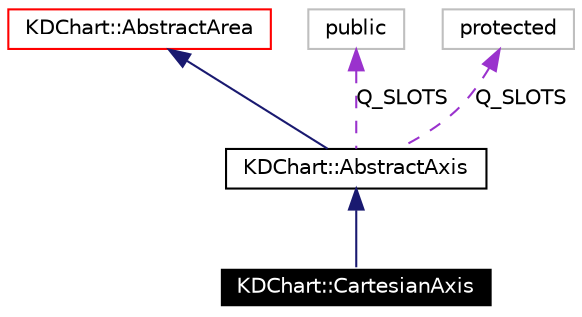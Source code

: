 digraph G
{
  edge [fontname="Helvetica",fontsize=10,labelfontname="Helvetica",labelfontsize=10];
  node [fontname="Helvetica",fontsize=10,shape=record];
  Node288 [label="KDChart::CartesianAxis",height=0.2,width=0.4,color="white", fillcolor="black", style="filled" fontcolor="white"];
  Node289 -> Node288 [dir=back,color="midnightblue",fontsize=10,style="solid",fontname="Helvetica"];
  Node289 [label="KDChart::AbstractAxis",height=0.2,width=0.4,color="black",URL="$class_k_d_chart_1_1_abstract_axis.html"];
  Node290 -> Node289 [dir=back,color="midnightblue",fontsize=10,style="solid",fontname="Helvetica"];
  Node290 [label="KDChart::AbstractArea",height=0.2,width=0.4,color="red",URL="$class_k_d_chart_1_1_abstract_area.html"];
  Node298 -> Node289 [dir=back,color="darkorchid3",fontsize=10,style="dashed",label="Q_SLOTS",fontname="Helvetica"];
  Node298 [label="public",height=0.2,width=0.4,color="grey75"];
  Node299 -> Node289 [dir=back,color="darkorchid3",fontsize=10,style="dashed",label="Q_SLOTS",fontname="Helvetica"];
  Node299 [label="protected",height=0.2,width=0.4,color="grey75"];
}
